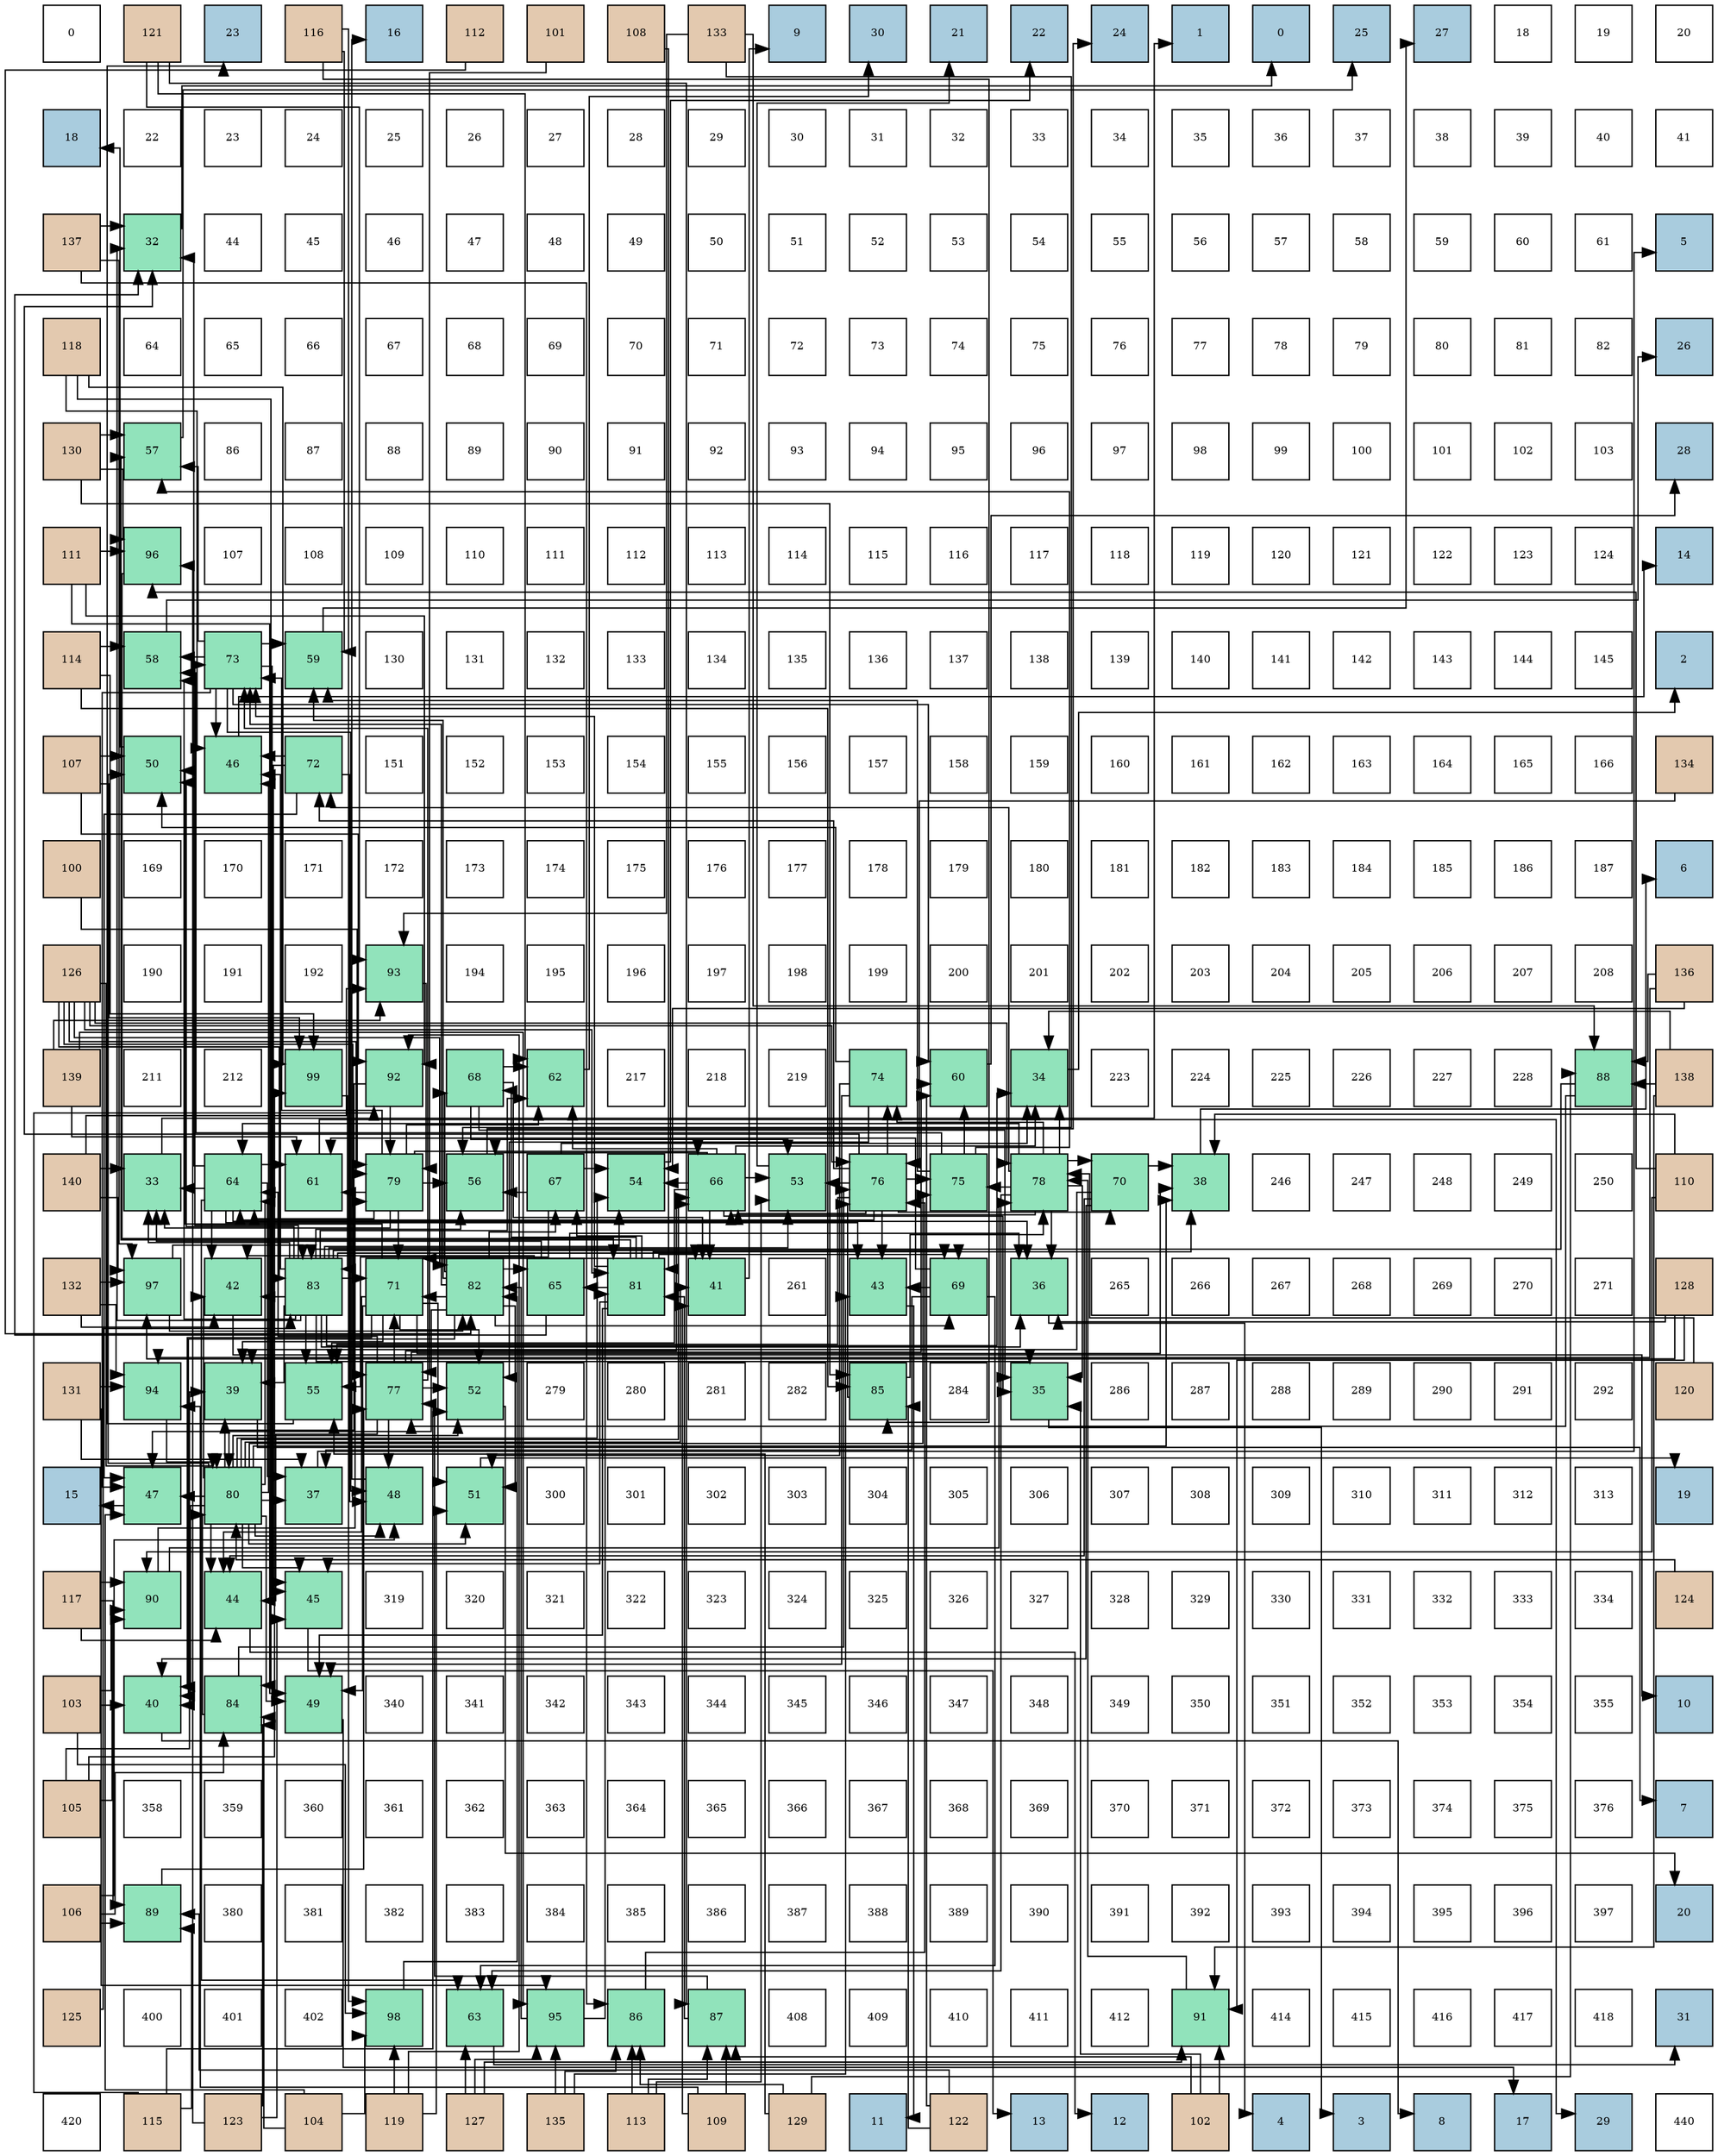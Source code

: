 digraph layout{
 rankdir=TB;
 splines=ortho;
 node [style=filled shape=square fixedsize=true width=0.6];
0[label="0", fontsize=8, fillcolor="#ffffff"];
1[label="121", fontsize=8, fillcolor="#e3c9af"];
2[label="23", fontsize=8, fillcolor="#a9ccde"];
3[label="116", fontsize=8, fillcolor="#e3c9af"];
4[label="16", fontsize=8, fillcolor="#a9ccde"];
5[label="112", fontsize=8, fillcolor="#e3c9af"];
6[label="101", fontsize=8, fillcolor="#e3c9af"];
7[label="108", fontsize=8, fillcolor="#e3c9af"];
8[label="133", fontsize=8, fillcolor="#e3c9af"];
9[label="9", fontsize=8, fillcolor="#a9ccde"];
10[label="30", fontsize=8, fillcolor="#a9ccde"];
11[label="21", fontsize=8, fillcolor="#a9ccde"];
12[label="22", fontsize=8, fillcolor="#a9ccde"];
13[label="24", fontsize=8, fillcolor="#a9ccde"];
14[label="1", fontsize=8, fillcolor="#a9ccde"];
15[label="0", fontsize=8, fillcolor="#a9ccde"];
16[label="25", fontsize=8, fillcolor="#a9ccde"];
17[label="27", fontsize=8, fillcolor="#a9ccde"];
18[label="18", fontsize=8, fillcolor="#ffffff"];
19[label="19", fontsize=8, fillcolor="#ffffff"];
20[label="20", fontsize=8, fillcolor="#ffffff"];
21[label="18", fontsize=8, fillcolor="#a9ccde"];
22[label="22", fontsize=8, fillcolor="#ffffff"];
23[label="23", fontsize=8, fillcolor="#ffffff"];
24[label="24", fontsize=8, fillcolor="#ffffff"];
25[label="25", fontsize=8, fillcolor="#ffffff"];
26[label="26", fontsize=8, fillcolor="#ffffff"];
27[label="27", fontsize=8, fillcolor="#ffffff"];
28[label="28", fontsize=8, fillcolor="#ffffff"];
29[label="29", fontsize=8, fillcolor="#ffffff"];
30[label="30", fontsize=8, fillcolor="#ffffff"];
31[label="31", fontsize=8, fillcolor="#ffffff"];
32[label="32", fontsize=8, fillcolor="#ffffff"];
33[label="33", fontsize=8, fillcolor="#ffffff"];
34[label="34", fontsize=8, fillcolor="#ffffff"];
35[label="35", fontsize=8, fillcolor="#ffffff"];
36[label="36", fontsize=8, fillcolor="#ffffff"];
37[label="37", fontsize=8, fillcolor="#ffffff"];
38[label="38", fontsize=8, fillcolor="#ffffff"];
39[label="39", fontsize=8, fillcolor="#ffffff"];
40[label="40", fontsize=8, fillcolor="#ffffff"];
41[label="41", fontsize=8, fillcolor="#ffffff"];
42[label="137", fontsize=8, fillcolor="#e3c9af"];
43[label="32", fontsize=8, fillcolor="#91e3bb"];
44[label="44", fontsize=8, fillcolor="#ffffff"];
45[label="45", fontsize=8, fillcolor="#ffffff"];
46[label="46", fontsize=8, fillcolor="#ffffff"];
47[label="47", fontsize=8, fillcolor="#ffffff"];
48[label="48", fontsize=8, fillcolor="#ffffff"];
49[label="49", fontsize=8, fillcolor="#ffffff"];
50[label="50", fontsize=8, fillcolor="#ffffff"];
51[label="51", fontsize=8, fillcolor="#ffffff"];
52[label="52", fontsize=8, fillcolor="#ffffff"];
53[label="53", fontsize=8, fillcolor="#ffffff"];
54[label="54", fontsize=8, fillcolor="#ffffff"];
55[label="55", fontsize=8, fillcolor="#ffffff"];
56[label="56", fontsize=8, fillcolor="#ffffff"];
57[label="57", fontsize=8, fillcolor="#ffffff"];
58[label="58", fontsize=8, fillcolor="#ffffff"];
59[label="59", fontsize=8, fillcolor="#ffffff"];
60[label="60", fontsize=8, fillcolor="#ffffff"];
61[label="61", fontsize=8, fillcolor="#ffffff"];
62[label="5", fontsize=8, fillcolor="#a9ccde"];
63[label="118", fontsize=8, fillcolor="#e3c9af"];
64[label="64", fontsize=8, fillcolor="#ffffff"];
65[label="65", fontsize=8, fillcolor="#ffffff"];
66[label="66", fontsize=8, fillcolor="#ffffff"];
67[label="67", fontsize=8, fillcolor="#ffffff"];
68[label="68", fontsize=8, fillcolor="#ffffff"];
69[label="69", fontsize=8, fillcolor="#ffffff"];
70[label="70", fontsize=8, fillcolor="#ffffff"];
71[label="71", fontsize=8, fillcolor="#ffffff"];
72[label="72", fontsize=8, fillcolor="#ffffff"];
73[label="73", fontsize=8, fillcolor="#ffffff"];
74[label="74", fontsize=8, fillcolor="#ffffff"];
75[label="75", fontsize=8, fillcolor="#ffffff"];
76[label="76", fontsize=8, fillcolor="#ffffff"];
77[label="77", fontsize=8, fillcolor="#ffffff"];
78[label="78", fontsize=8, fillcolor="#ffffff"];
79[label="79", fontsize=8, fillcolor="#ffffff"];
80[label="80", fontsize=8, fillcolor="#ffffff"];
81[label="81", fontsize=8, fillcolor="#ffffff"];
82[label="82", fontsize=8, fillcolor="#ffffff"];
83[label="26", fontsize=8, fillcolor="#a9ccde"];
84[label="130", fontsize=8, fillcolor="#e3c9af"];
85[label="57", fontsize=8, fillcolor="#91e3bb"];
86[label="86", fontsize=8, fillcolor="#ffffff"];
87[label="87", fontsize=8, fillcolor="#ffffff"];
88[label="88", fontsize=8, fillcolor="#ffffff"];
89[label="89", fontsize=8, fillcolor="#ffffff"];
90[label="90", fontsize=8, fillcolor="#ffffff"];
91[label="91", fontsize=8, fillcolor="#ffffff"];
92[label="92", fontsize=8, fillcolor="#ffffff"];
93[label="93", fontsize=8, fillcolor="#ffffff"];
94[label="94", fontsize=8, fillcolor="#ffffff"];
95[label="95", fontsize=8, fillcolor="#ffffff"];
96[label="96", fontsize=8, fillcolor="#ffffff"];
97[label="97", fontsize=8, fillcolor="#ffffff"];
98[label="98", fontsize=8, fillcolor="#ffffff"];
99[label="99", fontsize=8, fillcolor="#ffffff"];
100[label="100", fontsize=8, fillcolor="#ffffff"];
101[label="101", fontsize=8, fillcolor="#ffffff"];
102[label="102", fontsize=8, fillcolor="#ffffff"];
103[label="103", fontsize=8, fillcolor="#ffffff"];
104[label="28", fontsize=8, fillcolor="#a9ccde"];
105[label="111", fontsize=8, fillcolor="#e3c9af"];
106[label="96", fontsize=8, fillcolor="#91e3bb"];
107[label="107", fontsize=8, fillcolor="#ffffff"];
108[label="108", fontsize=8, fillcolor="#ffffff"];
109[label="109", fontsize=8, fillcolor="#ffffff"];
110[label="110", fontsize=8, fillcolor="#ffffff"];
111[label="111", fontsize=8, fillcolor="#ffffff"];
112[label="112", fontsize=8, fillcolor="#ffffff"];
113[label="113", fontsize=8, fillcolor="#ffffff"];
114[label="114", fontsize=8, fillcolor="#ffffff"];
115[label="115", fontsize=8, fillcolor="#ffffff"];
116[label="116", fontsize=8, fillcolor="#ffffff"];
117[label="117", fontsize=8, fillcolor="#ffffff"];
118[label="118", fontsize=8, fillcolor="#ffffff"];
119[label="119", fontsize=8, fillcolor="#ffffff"];
120[label="120", fontsize=8, fillcolor="#ffffff"];
121[label="121", fontsize=8, fillcolor="#ffffff"];
122[label="122", fontsize=8, fillcolor="#ffffff"];
123[label="123", fontsize=8, fillcolor="#ffffff"];
124[label="124", fontsize=8, fillcolor="#ffffff"];
125[label="14", fontsize=8, fillcolor="#a9ccde"];
126[label="114", fontsize=8, fillcolor="#e3c9af"];
127[label="58", fontsize=8, fillcolor="#91e3bb"];
128[label="73", fontsize=8, fillcolor="#91e3bb"];
129[label="59", fontsize=8, fillcolor="#91e3bb"];
130[label="130", fontsize=8, fillcolor="#ffffff"];
131[label="131", fontsize=8, fillcolor="#ffffff"];
132[label="132", fontsize=8, fillcolor="#ffffff"];
133[label="133", fontsize=8, fillcolor="#ffffff"];
134[label="134", fontsize=8, fillcolor="#ffffff"];
135[label="135", fontsize=8, fillcolor="#ffffff"];
136[label="136", fontsize=8, fillcolor="#ffffff"];
137[label="137", fontsize=8, fillcolor="#ffffff"];
138[label="138", fontsize=8, fillcolor="#ffffff"];
139[label="139", fontsize=8, fillcolor="#ffffff"];
140[label="140", fontsize=8, fillcolor="#ffffff"];
141[label="141", fontsize=8, fillcolor="#ffffff"];
142[label="142", fontsize=8, fillcolor="#ffffff"];
143[label="143", fontsize=8, fillcolor="#ffffff"];
144[label="144", fontsize=8, fillcolor="#ffffff"];
145[label="145", fontsize=8, fillcolor="#ffffff"];
146[label="2", fontsize=8, fillcolor="#a9ccde"];
147[label="107", fontsize=8, fillcolor="#e3c9af"];
148[label="50", fontsize=8, fillcolor="#91e3bb"];
149[label="46", fontsize=8, fillcolor="#91e3bb"];
150[label="72", fontsize=8, fillcolor="#91e3bb"];
151[label="151", fontsize=8, fillcolor="#ffffff"];
152[label="152", fontsize=8, fillcolor="#ffffff"];
153[label="153", fontsize=8, fillcolor="#ffffff"];
154[label="154", fontsize=8, fillcolor="#ffffff"];
155[label="155", fontsize=8, fillcolor="#ffffff"];
156[label="156", fontsize=8, fillcolor="#ffffff"];
157[label="157", fontsize=8, fillcolor="#ffffff"];
158[label="158", fontsize=8, fillcolor="#ffffff"];
159[label="159", fontsize=8, fillcolor="#ffffff"];
160[label="160", fontsize=8, fillcolor="#ffffff"];
161[label="161", fontsize=8, fillcolor="#ffffff"];
162[label="162", fontsize=8, fillcolor="#ffffff"];
163[label="163", fontsize=8, fillcolor="#ffffff"];
164[label="164", fontsize=8, fillcolor="#ffffff"];
165[label="165", fontsize=8, fillcolor="#ffffff"];
166[label="166", fontsize=8, fillcolor="#ffffff"];
167[label="134", fontsize=8, fillcolor="#e3c9af"];
168[label="100", fontsize=8, fillcolor="#e3c9af"];
169[label="169", fontsize=8, fillcolor="#ffffff"];
170[label="170", fontsize=8, fillcolor="#ffffff"];
171[label="171", fontsize=8, fillcolor="#ffffff"];
172[label="172", fontsize=8, fillcolor="#ffffff"];
173[label="173", fontsize=8, fillcolor="#ffffff"];
174[label="174", fontsize=8, fillcolor="#ffffff"];
175[label="175", fontsize=8, fillcolor="#ffffff"];
176[label="176", fontsize=8, fillcolor="#ffffff"];
177[label="177", fontsize=8, fillcolor="#ffffff"];
178[label="178", fontsize=8, fillcolor="#ffffff"];
179[label="179", fontsize=8, fillcolor="#ffffff"];
180[label="180", fontsize=8, fillcolor="#ffffff"];
181[label="181", fontsize=8, fillcolor="#ffffff"];
182[label="182", fontsize=8, fillcolor="#ffffff"];
183[label="183", fontsize=8, fillcolor="#ffffff"];
184[label="184", fontsize=8, fillcolor="#ffffff"];
185[label="185", fontsize=8, fillcolor="#ffffff"];
186[label="186", fontsize=8, fillcolor="#ffffff"];
187[label="187", fontsize=8, fillcolor="#ffffff"];
188[label="6", fontsize=8, fillcolor="#a9ccde"];
189[label="126", fontsize=8, fillcolor="#e3c9af"];
190[label="190", fontsize=8, fillcolor="#ffffff"];
191[label="191", fontsize=8, fillcolor="#ffffff"];
192[label="192", fontsize=8, fillcolor="#ffffff"];
193[label="93", fontsize=8, fillcolor="#91e3bb"];
194[label="194", fontsize=8, fillcolor="#ffffff"];
195[label="195", fontsize=8, fillcolor="#ffffff"];
196[label="196", fontsize=8, fillcolor="#ffffff"];
197[label="197", fontsize=8, fillcolor="#ffffff"];
198[label="198", fontsize=8, fillcolor="#ffffff"];
199[label="199", fontsize=8, fillcolor="#ffffff"];
200[label="200", fontsize=8, fillcolor="#ffffff"];
201[label="201", fontsize=8, fillcolor="#ffffff"];
202[label="202", fontsize=8, fillcolor="#ffffff"];
203[label="203", fontsize=8, fillcolor="#ffffff"];
204[label="204", fontsize=8, fillcolor="#ffffff"];
205[label="205", fontsize=8, fillcolor="#ffffff"];
206[label="206", fontsize=8, fillcolor="#ffffff"];
207[label="207", fontsize=8, fillcolor="#ffffff"];
208[label="208", fontsize=8, fillcolor="#ffffff"];
209[label="136", fontsize=8, fillcolor="#e3c9af"];
210[label="139", fontsize=8, fillcolor="#e3c9af"];
211[label="211", fontsize=8, fillcolor="#ffffff"];
212[label="212", fontsize=8, fillcolor="#ffffff"];
213[label="99", fontsize=8, fillcolor="#91e3bb"];
214[label="92", fontsize=8, fillcolor="#91e3bb"];
215[label="68", fontsize=8, fillcolor="#91e3bb"];
216[label="62", fontsize=8, fillcolor="#91e3bb"];
217[label="217", fontsize=8, fillcolor="#ffffff"];
218[label="218", fontsize=8, fillcolor="#ffffff"];
219[label="219", fontsize=8, fillcolor="#ffffff"];
220[label="74", fontsize=8, fillcolor="#91e3bb"];
221[label="60", fontsize=8, fillcolor="#91e3bb"];
222[label="34", fontsize=8, fillcolor="#91e3bb"];
223[label="223", fontsize=8, fillcolor="#ffffff"];
224[label="224", fontsize=8, fillcolor="#ffffff"];
225[label="225", fontsize=8, fillcolor="#ffffff"];
226[label="226", fontsize=8, fillcolor="#ffffff"];
227[label="227", fontsize=8, fillcolor="#ffffff"];
228[label="228", fontsize=8, fillcolor="#ffffff"];
229[label="88", fontsize=8, fillcolor="#91e3bb"];
230[label="138", fontsize=8, fillcolor="#e3c9af"];
231[label="140", fontsize=8, fillcolor="#e3c9af"];
232[label="33", fontsize=8, fillcolor="#91e3bb"];
233[label="64", fontsize=8, fillcolor="#91e3bb"];
234[label="61", fontsize=8, fillcolor="#91e3bb"];
235[label="79", fontsize=8, fillcolor="#91e3bb"];
236[label="56", fontsize=8, fillcolor="#91e3bb"];
237[label="67", fontsize=8, fillcolor="#91e3bb"];
238[label="54", fontsize=8, fillcolor="#91e3bb"];
239[label="66", fontsize=8, fillcolor="#91e3bb"];
240[label="53", fontsize=8, fillcolor="#91e3bb"];
241[label="76", fontsize=8, fillcolor="#91e3bb"];
242[label="75", fontsize=8, fillcolor="#91e3bb"];
243[label="78", fontsize=8, fillcolor="#91e3bb"];
244[label="70", fontsize=8, fillcolor="#91e3bb"];
245[label="38", fontsize=8, fillcolor="#91e3bb"];
246[label="246", fontsize=8, fillcolor="#ffffff"];
247[label="247", fontsize=8, fillcolor="#ffffff"];
248[label="248", fontsize=8, fillcolor="#ffffff"];
249[label="249", fontsize=8, fillcolor="#ffffff"];
250[label="250", fontsize=8, fillcolor="#ffffff"];
251[label="110", fontsize=8, fillcolor="#e3c9af"];
252[label="132", fontsize=8, fillcolor="#e3c9af"];
253[label="97", fontsize=8, fillcolor="#91e3bb"];
254[label="42", fontsize=8, fillcolor="#91e3bb"];
255[label="83", fontsize=8, fillcolor="#91e3bb"];
256[label="71", fontsize=8, fillcolor="#91e3bb"];
257[label="82", fontsize=8, fillcolor="#91e3bb"];
258[label="65", fontsize=8, fillcolor="#91e3bb"];
259[label="81", fontsize=8, fillcolor="#91e3bb"];
260[label="41", fontsize=8, fillcolor="#91e3bb"];
261[label="261", fontsize=8, fillcolor="#ffffff"];
262[label="43", fontsize=8, fillcolor="#91e3bb"];
263[label="69", fontsize=8, fillcolor="#91e3bb"];
264[label="36", fontsize=8, fillcolor="#91e3bb"];
265[label="265", fontsize=8, fillcolor="#ffffff"];
266[label="266", fontsize=8, fillcolor="#ffffff"];
267[label="267", fontsize=8, fillcolor="#ffffff"];
268[label="268", fontsize=8, fillcolor="#ffffff"];
269[label="269", fontsize=8, fillcolor="#ffffff"];
270[label="270", fontsize=8, fillcolor="#ffffff"];
271[label="271", fontsize=8, fillcolor="#ffffff"];
272[label="128", fontsize=8, fillcolor="#e3c9af"];
273[label="131", fontsize=8, fillcolor="#e3c9af"];
274[label="94", fontsize=8, fillcolor="#91e3bb"];
275[label="39", fontsize=8, fillcolor="#91e3bb"];
276[label="55", fontsize=8, fillcolor="#91e3bb"];
277[label="77", fontsize=8, fillcolor="#91e3bb"];
278[label="52", fontsize=8, fillcolor="#91e3bb"];
279[label="279", fontsize=8, fillcolor="#ffffff"];
280[label="280", fontsize=8, fillcolor="#ffffff"];
281[label="281", fontsize=8, fillcolor="#ffffff"];
282[label="282", fontsize=8, fillcolor="#ffffff"];
283[label="85", fontsize=8, fillcolor="#91e3bb"];
284[label="284", fontsize=8, fillcolor="#ffffff"];
285[label="35", fontsize=8, fillcolor="#91e3bb"];
286[label="286", fontsize=8, fillcolor="#ffffff"];
287[label="287", fontsize=8, fillcolor="#ffffff"];
288[label="288", fontsize=8, fillcolor="#ffffff"];
289[label="289", fontsize=8, fillcolor="#ffffff"];
290[label="290", fontsize=8, fillcolor="#ffffff"];
291[label="291", fontsize=8, fillcolor="#ffffff"];
292[label="292", fontsize=8, fillcolor="#ffffff"];
293[label="120", fontsize=8, fillcolor="#e3c9af"];
294[label="15", fontsize=8, fillcolor="#a9ccde"];
295[label="47", fontsize=8, fillcolor="#91e3bb"];
296[label="80", fontsize=8, fillcolor="#91e3bb"];
297[label="37", fontsize=8, fillcolor="#91e3bb"];
298[label="48", fontsize=8, fillcolor="#91e3bb"];
299[label="51", fontsize=8, fillcolor="#91e3bb"];
300[label="300", fontsize=8, fillcolor="#ffffff"];
301[label="301", fontsize=8, fillcolor="#ffffff"];
302[label="302", fontsize=8, fillcolor="#ffffff"];
303[label="303", fontsize=8, fillcolor="#ffffff"];
304[label="304", fontsize=8, fillcolor="#ffffff"];
305[label="305", fontsize=8, fillcolor="#ffffff"];
306[label="306", fontsize=8, fillcolor="#ffffff"];
307[label="307", fontsize=8, fillcolor="#ffffff"];
308[label="308", fontsize=8, fillcolor="#ffffff"];
309[label="309", fontsize=8, fillcolor="#ffffff"];
310[label="310", fontsize=8, fillcolor="#ffffff"];
311[label="311", fontsize=8, fillcolor="#ffffff"];
312[label="312", fontsize=8, fillcolor="#ffffff"];
313[label="313", fontsize=8, fillcolor="#ffffff"];
314[label="19", fontsize=8, fillcolor="#a9ccde"];
315[label="117", fontsize=8, fillcolor="#e3c9af"];
316[label="90", fontsize=8, fillcolor="#91e3bb"];
317[label="44", fontsize=8, fillcolor="#91e3bb"];
318[label="45", fontsize=8, fillcolor="#91e3bb"];
319[label="319", fontsize=8, fillcolor="#ffffff"];
320[label="320", fontsize=8, fillcolor="#ffffff"];
321[label="321", fontsize=8, fillcolor="#ffffff"];
322[label="322", fontsize=8, fillcolor="#ffffff"];
323[label="323", fontsize=8, fillcolor="#ffffff"];
324[label="324", fontsize=8, fillcolor="#ffffff"];
325[label="325", fontsize=8, fillcolor="#ffffff"];
326[label="326", fontsize=8, fillcolor="#ffffff"];
327[label="327", fontsize=8, fillcolor="#ffffff"];
328[label="328", fontsize=8, fillcolor="#ffffff"];
329[label="329", fontsize=8, fillcolor="#ffffff"];
330[label="330", fontsize=8, fillcolor="#ffffff"];
331[label="331", fontsize=8, fillcolor="#ffffff"];
332[label="332", fontsize=8, fillcolor="#ffffff"];
333[label="333", fontsize=8, fillcolor="#ffffff"];
334[label="334", fontsize=8, fillcolor="#ffffff"];
335[label="124", fontsize=8, fillcolor="#e3c9af"];
336[label="103", fontsize=8, fillcolor="#e3c9af"];
337[label="40", fontsize=8, fillcolor="#91e3bb"];
338[label="84", fontsize=8, fillcolor="#91e3bb"];
339[label="49", fontsize=8, fillcolor="#91e3bb"];
340[label="340", fontsize=8, fillcolor="#ffffff"];
341[label="341", fontsize=8, fillcolor="#ffffff"];
342[label="342", fontsize=8, fillcolor="#ffffff"];
343[label="343", fontsize=8, fillcolor="#ffffff"];
344[label="344", fontsize=8, fillcolor="#ffffff"];
345[label="345", fontsize=8, fillcolor="#ffffff"];
346[label="346", fontsize=8, fillcolor="#ffffff"];
347[label="347", fontsize=8, fillcolor="#ffffff"];
348[label="348", fontsize=8, fillcolor="#ffffff"];
349[label="349", fontsize=8, fillcolor="#ffffff"];
350[label="350", fontsize=8, fillcolor="#ffffff"];
351[label="351", fontsize=8, fillcolor="#ffffff"];
352[label="352", fontsize=8, fillcolor="#ffffff"];
353[label="353", fontsize=8, fillcolor="#ffffff"];
354[label="354", fontsize=8, fillcolor="#ffffff"];
355[label="355", fontsize=8, fillcolor="#ffffff"];
356[label="10", fontsize=8, fillcolor="#a9ccde"];
357[label="105", fontsize=8, fillcolor="#e3c9af"];
358[label="358", fontsize=8, fillcolor="#ffffff"];
359[label="359", fontsize=8, fillcolor="#ffffff"];
360[label="360", fontsize=8, fillcolor="#ffffff"];
361[label="361", fontsize=8, fillcolor="#ffffff"];
362[label="362", fontsize=8, fillcolor="#ffffff"];
363[label="363", fontsize=8, fillcolor="#ffffff"];
364[label="364", fontsize=8, fillcolor="#ffffff"];
365[label="365", fontsize=8, fillcolor="#ffffff"];
366[label="366", fontsize=8, fillcolor="#ffffff"];
367[label="367", fontsize=8, fillcolor="#ffffff"];
368[label="368", fontsize=8, fillcolor="#ffffff"];
369[label="369", fontsize=8, fillcolor="#ffffff"];
370[label="370", fontsize=8, fillcolor="#ffffff"];
371[label="371", fontsize=8, fillcolor="#ffffff"];
372[label="372", fontsize=8, fillcolor="#ffffff"];
373[label="373", fontsize=8, fillcolor="#ffffff"];
374[label="374", fontsize=8, fillcolor="#ffffff"];
375[label="375", fontsize=8, fillcolor="#ffffff"];
376[label="376", fontsize=8, fillcolor="#ffffff"];
377[label="7", fontsize=8, fillcolor="#a9ccde"];
378[label="106", fontsize=8, fillcolor="#e3c9af"];
379[label="89", fontsize=8, fillcolor="#91e3bb"];
380[label="380", fontsize=8, fillcolor="#ffffff"];
381[label="381", fontsize=8, fillcolor="#ffffff"];
382[label="382", fontsize=8, fillcolor="#ffffff"];
383[label="383", fontsize=8, fillcolor="#ffffff"];
384[label="384", fontsize=8, fillcolor="#ffffff"];
385[label="385", fontsize=8, fillcolor="#ffffff"];
386[label="386", fontsize=8, fillcolor="#ffffff"];
387[label="387", fontsize=8, fillcolor="#ffffff"];
388[label="388", fontsize=8, fillcolor="#ffffff"];
389[label="389", fontsize=8, fillcolor="#ffffff"];
390[label="390", fontsize=8, fillcolor="#ffffff"];
391[label="391", fontsize=8, fillcolor="#ffffff"];
392[label="392", fontsize=8, fillcolor="#ffffff"];
393[label="393", fontsize=8, fillcolor="#ffffff"];
394[label="394", fontsize=8, fillcolor="#ffffff"];
395[label="395", fontsize=8, fillcolor="#ffffff"];
396[label="396", fontsize=8, fillcolor="#ffffff"];
397[label="397", fontsize=8, fillcolor="#ffffff"];
398[label="20", fontsize=8, fillcolor="#a9ccde"];
399[label="125", fontsize=8, fillcolor="#e3c9af"];
400[label="400", fontsize=8, fillcolor="#ffffff"];
401[label="401", fontsize=8, fillcolor="#ffffff"];
402[label="402", fontsize=8, fillcolor="#ffffff"];
403[label="98", fontsize=8, fillcolor="#91e3bb"];
404[label="63", fontsize=8, fillcolor="#91e3bb"];
405[label="95", fontsize=8, fillcolor="#91e3bb"];
406[label="86", fontsize=8, fillcolor="#91e3bb"];
407[label="87", fontsize=8, fillcolor="#91e3bb"];
408[label="408", fontsize=8, fillcolor="#ffffff"];
409[label="409", fontsize=8, fillcolor="#ffffff"];
410[label="410", fontsize=8, fillcolor="#ffffff"];
411[label="411", fontsize=8, fillcolor="#ffffff"];
412[label="412", fontsize=8, fillcolor="#ffffff"];
413[label="91", fontsize=8, fillcolor="#91e3bb"];
414[label="414", fontsize=8, fillcolor="#ffffff"];
415[label="415", fontsize=8, fillcolor="#ffffff"];
416[label="416", fontsize=8, fillcolor="#ffffff"];
417[label="417", fontsize=8, fillcolor="#ffffff"];
418[label="418", fontsize=8, fillcolor="#ffffff"];
419[label="31", fontsize=8, fillcolor="#a9ccde"];
420[label="420", fontsize=8, fillcolor="#ffffff"];
421[label="115", fontsize=8, fillcolor="#e3c9af"];
422[label="123", fontsize=8, fillcolor="#e3c9af"];
423[label="104", fontsize=8, fillcolor="#e3c9af"];
424[label="119", fontsize=8, fillcolor="#e3c9af"];
425[label="127", fontsize=8, fillcolor="#e3c9af"];
426[label="135", fontsize=8, fillcolor="#e3c9af"];
427[label="113", fontsize=8, fillcolor="#e3c9af"];
428[label="109", fontsize=8, fillcolor="#e3c9af"];
429[label="129", fontsize=8, fillcolor="#e3c9af"];
430[label="11", fontsize=8, fillcolor="#a9ccde"];
431[label="122", fontsize=8, fillcolor="#e3c9af"];
432[label="13", fontsize=8, fillcolor="#a9ccde"];
433[label="12", fontsize=8, fillcolor="#a9ccde"];
434[label="102", fontsize=8, fillcolor="#e3c9af"];
435[label="4", fontsize=8, fillcolor="#a9ccde"];
436[label="3", fontsize=8, fillcolor="#a9ccde"];
437[label="8", fontsize=8, fillcolor="#a9ccde"];
438[label="17", fontsize=8, fillcolor="#a9ccde"];
439[label="29", fontsize=8, fillcolor="#a9ccde"];
440[label="440", fontsize=8, fillcolor="#ffffff"];
edge [constraint=false, style=vis];43 -> 15;
232 -> 14;
222 -> 146;
285 -> 436;
264 -> 435;
297 -> 62;
245 -> 188;
275 -> 377;
337 -> 437;
260 -> 9;
254 -> 356;
262 -> 430;
317 -> 433;
318 -> 432;
149 -> 125;
295 -> 294;
298 -> 4;
339 -> 438;
148 -> 21;
299 -> 314;
278 -> 398;
240 -> 11;
238 -> 12;
276 -> 2;
236 -> 13;
85 -> 16;
127 -> 83;
129 -> 17;
221 -> 104;
234 -> 439;
216 -> 10;
404 -> 419;
233 -> 43;
233 -> 232;
233 -> 264;
233 -> 297;
233 -> 254;
233 -> 262;
233 -> 234;
233 -> 404;
258 -> 43;
258 -> 232;
258 -> 264;
258 -> 254;
239 -> 222;
239 -> 285;
239 -> 260;
239 -> 240;
239 -> 238;
239 -> 276;
239 -> 236;
239 -> 216;
237 -> 222;
237 -> 238;
237 -> 276;
237 -> 236;
215 -> 285;
215 -> 260;
215 -> 240;
215 -> 216;
263 -> 297;
263 -> 262;
263 -> 234;
263 -> 404;
244 -> 245;
244 -> 275;
244 -> 337;
244 -> 317;
256 -> 245;
256 -> 275;
256 -> 337;
256 -> 317;
256 -> 339;
256 -> 148;
256 -> 299;
256 -> 278;
150 -> 318;
150 -> 149;
150 -> 295;
150 -> 298;
128 -> 318;
128 -> 149;
128 -> 295;
128 -> 298;
128 -> 85;
128 -> 127;
128 -> 129;
128 -> 221;
220 -> 339;
220 -> 148;
220 -> 299;
220 -> 278;
242 -> 85;
242 -> 127;
242 -> 129;
242 -> 221;
241 -> 43;
241 -> 262;
241 -> 240;
241 -> 276;
241 -> 233;
241 -> 239;
241 -> 244;
241 -> 150;
241 -> 220;
241 -> 242;
277 -> 317;
277 -> 298;
277 -> 278;
277 -> 221;
277 -> 233;
277 -> 239;
277 -> 256;
277 -> 128;
243 -> 222;
243 -> 285;
243 -> 264;
243 -> 404;
243 -> 233;
243 -> 239;
243 -> 244;
243 -> 150;
243 -> 220;
243 -> 242;
235 -> 232;
235 -> 236;
235 -> 234;
235 -> 216;
235 -> 233;
235 -> 239;
235 -> 256;
235 -> 128;
296 -> 297;
296 -> 245;
296 -> 275;
296 -> 337;
296 -> 260;
296 -> 254;
296 -> 317;
296 -> 318;
296 -> 149;
296 -> 295;
296 -> 298;
296 -> 339;
296 -> 148;
296 -> 299;
296 -> 278;
296 -> 238;
296 -> 233;
296 -> 239;
296 -> 242;
259 -> 245;
259 -> 318;
259 -> 339;
259 -> 85;
259 -> 258;
259 -> 237;
259 -> 215;
259 -> 263;
259 -> 256;
259 -> 128;
257 -> 337;
257 -> 295;
257 -> 299;
257 -> 129;
257 -> 258;
257 -> 237;
257 -> 215;
257 -> 263;
257 -> 256;
257 -> 128;
255 -> 43;
255 -> 232;
255 -> 222;
255 -> 285;
255 -> 264;
255 -> 275;
255 -> 260;
255 -> 254;
255 -> 149;
255 -> 148;
255 -> 240;
255 -> 238;
255 -> 276;
255 -> 236;
255 -> 127;
255 -> 216;
255 -> 263;
255 -> 256;
255 -> 128;
338 -> 241;
338 -> 296;
283 -> 241;
283 -> 243;
406 -> 241;
407 -> 277;
407 -> 259;
229 -> 277;
229 -> 255;
379 -> 277;
316 -> 243;
316 -> 235;
413 -> 243;
214 -> 235;
214 -> 296;
193 -> 235;
274 -> 296;
405 -> 259;
405 -> 257;
106 -> 259;
253 -> 257;
253 -> 255;
403 -> 257;
213 -> 255;
168 -> 235;
6 -> 277;
434 -> 285;
434 -> 407;
434 -> 413;
336 -> 337;
336 -> 316;
336 -> 403;
423 -> 295;
423 -> 338;
423 -> 403;
357 -> 275;
357 -> 316;
357 -> 213;
378 -> 298;
378 -> 338;
378 -> 379;
147 -> 148;
147 -> 214;
147 -> 213;
7 -> 259;
428 -> 260;
428 -> 407;
428 -> 274;
251 -> 245;
251 -> 316;
251 -> 106;
105 -> 339;
105 -> 214;
105 -> 106;
5 -> 257;
427 -> 240;
427 -> 406;
427 -> 407;
126 -> 127;
126 -> 283;
126 -> 213;
421 -> 278;
421 -> 379;
421 -> 214;
3 -> 129;
3 -> 283;
3 -> 403;
315 -> 317;
315 -> 379;
315 -> 316;
63 -> 149;
63 -> 338;
63 -> 213;
424 -> 299;
424 -> 214;
424 -> 403;
293 -> 243;
1 -> 216;
1 -> 407;
1 -> 193;
431 -> 221;
431 -> 283;
431 -> 379;
422 -> 318;
422 -> 338;
422 -> 106;
335 -> 296;
399 -> 255;
189 -> 241;
189 -> 277;
189 -> 243;
189 -> 235;
189 -> 296;
189 -> 259;
189 -> 257;
189 -> 255;
425 -> 404;
425 -> 413;
425 -> 405;
272 -> 264;
272 -> 413;
272 -> 253;
429 -> 276;
429 -> 406;
429 -> 229;
84 -> 85;
84 -> 283;
84 -> 106;
273 -> 297;
273 -> 274;
273 -> 405;
252 -> 254;
252 -> 274;
252 -> 253;
8 -> 236;
8 -> 229;
8 -> 193;
167 -> 241;
426 -> 262;
426 -> 406;
426 -> 405;
209 -> 238;
209 -> 229;
209 -> 274;
42 -> 43;
42 -> 406;
42 -> 253;
230 -> 222;
230 -> 229;
230 -> 413;
210 -> 234;
210 -> 193;
210 -> 405;
231 -> 232;
231 -> 193;
231 -> 253;
edge [constraint=true, style=invis];
0 -> 21 -> 42 -> 63 -> 84 -> 105 -> 126 -> 147 -> 168 -> 189 -> 210 -> 231 -> 252 -> 273 -> 294 -> 315 -> 336 -> 357 -> 378 -> 399 -> 420;
1 -> 22 -> 43 -> 64 -> 85 -> 106 -> 127 -> 148 -> 169 -> 190 -> 211 -> 232 -> 253 -> 274 -> 295 -> 316 -> 337 -> 358 -> 379 -> 400 -> 421;
2 -> 23 -> 44 -> 65 -> 86 -> 107 -> 128 -> 149 -> 170 -> 191 -> 212 -> 233 -> 254 -> 275 -> 296 -> 317 -> 338 -> 359 -> 380 -> 401 -> 422;
3 -> 24 -> 45 -> 66 -> 87 -> 108 -> 129 -> 150 -> 171 -> 192 -> 213 -> 234 -> 255 -> 276 -> 297 -> 318 -> 339 -> 360 -> 381 -> 402 -> 423;
4 -> 25 -> 46 -> 67 -> 88 -> 109 -> 130 -> 151 -> 172 -> 193 -> 214 -> 235 -> 256 -> 277 -> 298 -> 319 -> 340 -> 361 -> 382 -> 403 -> 424;
5 -> 26 -> 47 -> 68 -> 89 -> 110 -> 131 -> 152 -> 173 -> 194 -> 215 -> 236 -> 257 -> 278 -> 299 -> 320 -> 341 -> 362 -> 383 -> 404 -> 425;
6 -> 27 -> 48 -> 69 -> 90 -> 111 -> 132 -> 153 -> 174 -> 195 -> 216 -> 237 -> 258 -> 279 -> 300 -> 321 -> 342 -> 363 -> 384 -> 405 -> 426;
7 -> 28 -> 49 -> 70 -> 91 -> 112 -> 133 -> 154 -> 175 -> 196 -> 217 -> 238 -> 259 -> 280 -> 301 -> 322 -> 343 -> 364 -> 385 -> 406 -> 427;
8 -> 29 -> 50 -> 71 -> 92 -> 113 -> 134 -> 155 -> 176 -> 197 -> 218 -> 239 -> 260 -> 281 -> 302 -> 323 -> 344 -> 365 -> 386 -> 407 -> 428;
9 -> 30 -> 51 -> 72 -> 93 -> 114 -> 135 -> 156 -> 177 -> 198 -> 219 -> 240 -> 261 -> 282 -> 303 -> 324 -> 345 -> 366 -> 387 -> 408 -> 429;
10 -> 31 -> 52 -> 73 -> 94 -> 115 -> 136 -> 157 -> 178 -> 199 -> 220 -> 241 -> 262 -> 283 -> 304 -> 325 -> 346 -> 367 -> 388 -> 409 -> 430;
11 -> 32 -> 53 -> 74 -> 95 -> 116 -> 137 -> 158 -> 179 -> 200 -> 221 -> 242 -> 263 -> 284 -> 305 -> 326 -> 347 -> 368 -> 389 -> 410 -> 431;
12 -> 33 -> 54 -> 75 -> 96 -> 117 -> 138 -> 159 -> 180 -> 201 -> 222 -> 243 -> 264 -> 285 -> 306 -> 327 -> 348 -> 369 -> 390 -> 411 -> 432;
13 -> 34 -> 55 -> 76 -> 97 -> 118 -> 139 -> 160 -> 181 -> 202 -> 223 -> 244 -> 265 -> 286 -> 307 -> 328 -> 349 -> 370 -> 391 -> 412 -> 433;
14 -> 35 -> 56 -> 77 -> 98 -> 119 -> 140 -> 161 -> 182 -> 203 -> 224 -> 245 -> 266 -> 287 -> 308 -> 329 -> 350 -> 371 -> 392 -> 413 -> 434;
15 -> 36 -> 57 -> 78 -> 99 -> 120 -> 141 -> 162 -> 183 -> 204 -> 225 -> 246 -> 267 -> 288 -> 309 -> 330 -> 351 -> 372 -> 393 -> 414 -> 435;
16 -> 37 -> 58 -> 79 -> 100 -> 121 -> 142 -> 163 -> 184 -> 205 -> 226 -> 247 -> 268 -> 289 -> 310 -> 331 -> 352 -> 373 -> 394 -> 415 -> 436;
17 -> 38 -> 59 -> 80 -> 101 -> 122 -> 143 -> 164 -> 185 -> 206 -> 227 -> 248 -> 269 -> 290 -> 311 -> 332 -> 353 -> 374 -> 395 -> 416 -> 437;
18 -> 39 -> 60 -> 81 -> 102 -> 123 -> 144 -> 165 -> 186 -> 207 -> 228 -> 249 -> 270 -> 291 -> 312 -> 333 -> 354 -> 375 -> 396 -> 417 -> 438;
19 -> 40 -> 61 -> 82 -> 103 -> 124 -> 145 -> 166 -> 187 -> 208 -> 229 -> 250 -> 271 -> 292 -> 313 -> 334 -> 355 -> 376 -> 397 -> 418 -> 439;
20 -> 41 -> 62 -> 83 -> 104 -> 125 -> 146 -> 167 -> 188 -> 209 -> 230 -> 251 -> 272 -> 293 -> 314 -> 335 -> 356 -> 377 -> 398 -> 419 -> 440;
rank = same {0 -> 1 -> 2 -> 3 -> 4 -> 5 -> 6 -> 7 -> 8 -> 9 -> 10 -> 11 -> 12 -> 13 -> 14 -> 15 -> 16 -> 17 -> 18 -> 19 -> 20};
rank = same {21 -> 22 -> 23 -> 24 -> 25 -> 26 -> 27 -> 28 -> 29 -> 30 -> 31 -> 32 -> 33 -> 34 -> 35 -> 36 -> 37 -> 38 -> 39 -> 40 -> 41};
rank = same {42 -> 43 -> 44 -> 45 -> 46 -> 47 -> 48 -> 49 -> 50 -> 51 -> 52 -> 53 -> 54 -> 55 -> 56 -> 57 -> 58 -> 59 -> 60 -> 61 -> 62};
rank = same {63 -> 64 -> 65 -> 66 -> 67 -> 68 -> 69 -> 70 -> 71 -> 72 -> 73 -> 74 -> 75 -> 76 -> 77 -> 78 -> 79 -> 80 -> 81 -> 82 -> 83};
rank = same {84 -> 85 -> 86 -> 87 -> 88 -> 89 -> 90 -> 91 -> 92 -> 93 -> 94 -> 95 -> 96 -> 97 -> 98 -> 99 -> 100 -> 101 -> 102 -> 103 -> 104};
rank = same {105 -> 106 -> 107 -> 108 -> 109 -> 110 -> 111 -> 112 -> 113 -> 114 -> 115 -> 116 -> 117 -> 118 -> 119 -> 120 -> 121 -> 122 -> 123 -> 124 -> 125};
rank = same {126 -> 127 -> 128 -> 129 -> 130 -> 131 -> 132 -> 133 -> 134 -> 135 -> 136 -> 137 -> 138 -> 139 -> 140 -> 141 -> 142 -> 143 -> 144 -> 145 -> 146};
rank = same {147 -> 148 -> 149 -> 150 -> 151 -> 152 -> 153 -> 154 -> 155 -> 156 -> 157 -> 158 -> 159 -> 160 -> 161 -> 162 -> 163 -> 164 -> 165 -> 166 -> 167};
rank = same {168 -> 169 -> 170 -> 171 -> 172 -> 173 -> 174 -> 175 -> 176 -> 177 -> 178 -> 179 -> 180 -> 181 -> 182 -> 183 -> 184 -> 185 -> 186 -> 187 -> 188};
rank = same {189 -> 190 -> 191 -> 192 -> 193 -> 194 -> 195 -> 196 -> 197 -> 198 -> 199 -> 200 -> 201 -> 202 -> 203 -> 204 -> 205 -> 206 -> 207 -> 208 -> 209};
rank = same {210 -> 211 -> 212 -> 213 -> 214 -> 215 -> 216 -> 217 -> 218 -> 219 -> 220 -> 221 -> 222 -> 223 -> 224 -> 225 -> 226 -> 227 -> 228 -> 229 -> 230};
rank = same {231 -> 232 -> 233 -> 234 -> 235 -> 236 -> 237 -> 238 -> 239 -> 240 -> 241 -> 242 -> 243 -> 244 -> 245 -> 246 -> 247 -> 248 -> 249 -> 250 -> 251};
rank = same {252 -> 253 -> 254 -> 255 -> 256 -> 257 -> 258 -> 259 -> 260 -> 261 -> 262 -> 263 -> 264 -> 265 -> 266 -> 267 -> 268 -> 269 -> 270 -> 271 -> 272};
rank = same {273 -> 274 -> 275 -> 276 -> 277 -> 278 -> 279 -> 280 -> 281 -> 282 -> 283 -> 284 -> 285 -> 286 -> 287 -> 288 -> 289 -> 290 -> 291 -> 292 -> 293};
rank = same {294 -> 295 -> 296 -> 297 -> 298 -> 299 -> 300 -> 301 -> 302 -> 303 -> 304 -> 305 -> 306 -> 307 -> 308 -> 309 -> 310 -> 311 -> 312 -> 313 -> 314};
rank = same {315 -> 316 -> 317 -> 318 -> 319 -> 320 -> 321 -> 322 -> 323 -> 324 -> 325 -> 326 -> 327 -> 328 -> 329 -> 330 -> 331 -> 332 -> 333 -> 334 -> 335};
rank = same {336 -> 337 -> 338 -> 339 -> 340 -> 341 -> 342 -> 343 -> 344 -> 345 -> 346 -> 347 -> 348 -> 349 -> 350 -> 351 -> 352 -> 353 -> 354 -> 355 -> 356};
rank = same {357 -> 358 -> 359 -> 360 -> 361 -> 362 -> 363 -> 364 -> 365 -> 366 -> 367 -> 368 -> 369 -> 370 -> 371 -> 372 -> 373 -> 374 -> 375 -> 376 -> 377};
rank = same {378 -> 379 -> 380 -> 381 -> 382 -> 383 -> 384 -> 385 -> 386 -> 387 -> 388 -> 389 -> 390 -> 391 -> 392 -> 393 -> 394 -> 395 -> 396 -> 397 -> 398};
rank = same {399 -> 400 -> 401 -> 402 -> 403 -> 404 -> 405 -> 406 -> 407 -> 408 -> 409 -> 410 -> 411 -> 412 -> 413 -> 414 -> 415 -> 416 -> 417 -> 418 -> 419};
rank = same {420 -> 421 -> 422 -> 423 -> 424 -> 425 -> 426 -> 427 -> 428 -> 429 -> 430 -> 431 -> 432 -> 433 -> 434 -> 435 -> 436 -> 437 -> 438 -> 439 -> 440};
}